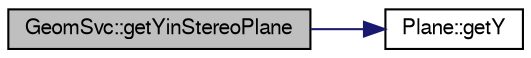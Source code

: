 digraph "GeomSvc::getYinStereoPlane"
{
  bgcolor="transparent";
  edge [fontname="FreeSans",fontsize="10",labelfontname="FreeSans",labelfontsize="10"];
  node [fontname="FreeSans",fontsize="10",shape=record];
  rankdir="LR";
  Node1 [label="GeomSvc::getYinStereoPlane",height=0.2,width=0.4,color="black", fillcolor="grey75", style="filled" fontcolor="black"];
  Node1 -> Node2 [color="midnightblue",fontsize="10",style="solid",fontname="FreeSans"];
  Node2 [label="Plane::getY",height=0.2,width=0.4,color="black",URL="$dc/d90/classPlane.html#a22c53087b4186b9b21cf4a157ab203b9"];
}
